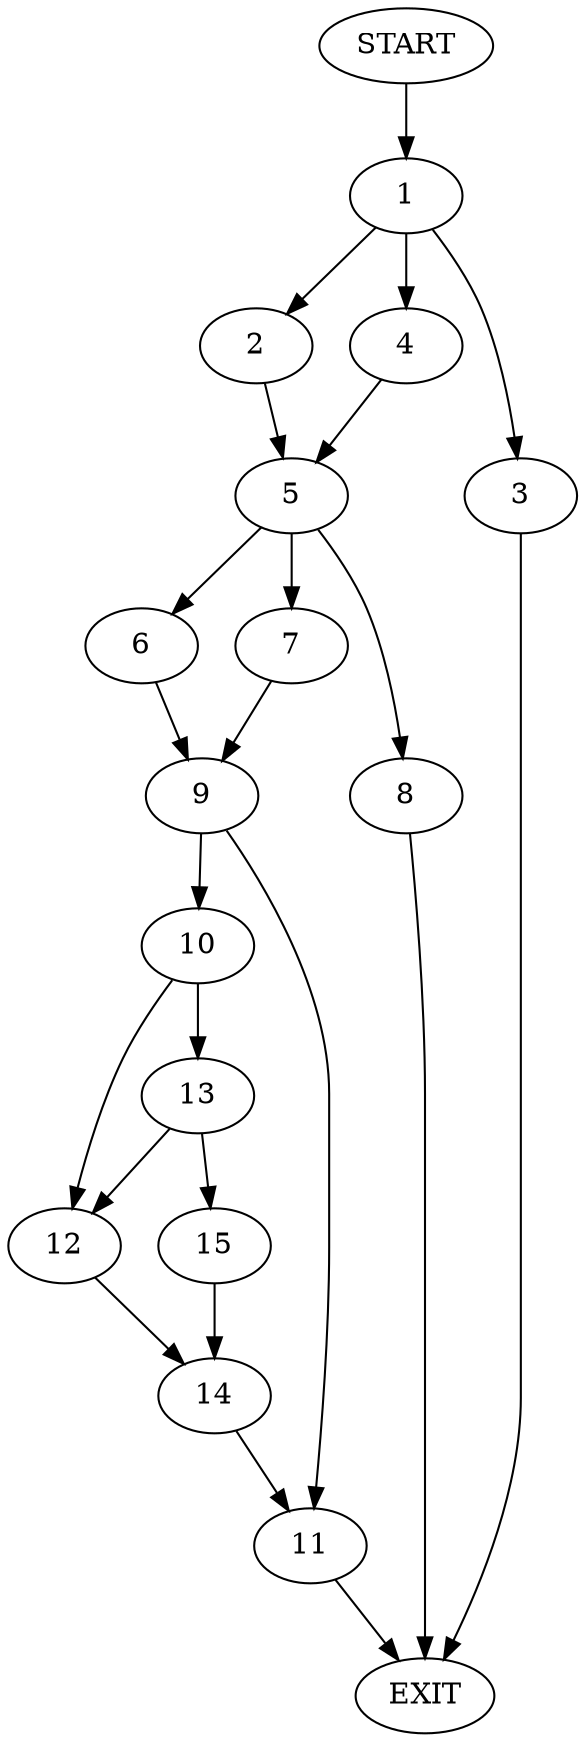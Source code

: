 digraph {
0 [label="START"];
1;
2;
3;
4;
5;
6;
7;
8;
9;
10;
11;
12;
13;
14;
15;
16 [label="EXIT"];
0 -> 1;
1 -> 2;
1 -> 3;
1 -> 4;
2 -> 5;
3 -> 16;
4 -> 5;
5 -> 6;
5 -> 7;
5 -> 8;
7 -> 9;
6 -> 9;
8 -> 16;
9 -> 10;
9 -> 11;
10 -> 12;
10 -> 13;
11 -> 16;
12 -> 14;
13 -> 15;
13 -> 12;
15 -> 14;
14 -> 11;
}